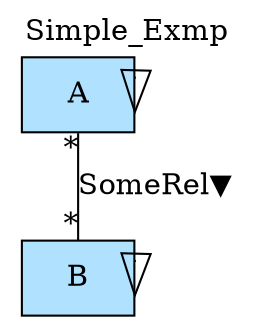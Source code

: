 digraph {graph[label=Simple_Exmp,labelloc=tl,labelfontsize=12];
"A"[shape=record,fillcolor=lightskyblue1,style = filled,label="A"];
"B"[shape=record,fillcolor=lightskyblue1,style = filled,label="B"];

"A"->"B"[label="SomeRel▼",dir=none,taillabel="*",headlabel="*"];
"A"->"A"[arrowhead=onormal,arrowsize=2.0];
"B"->"B"[arrowhead=onormal,arrowsize=2.0];
}